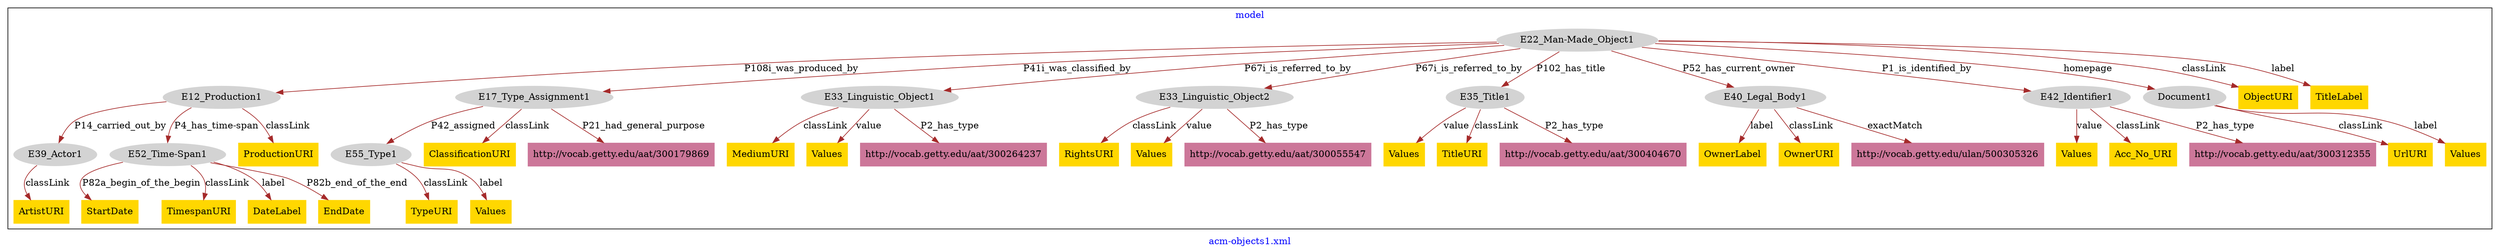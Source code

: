 digraph n0 {
fontcolor="blue"
remincross="true"
label="acm-objects1.xml"
subgraph cluster {
label="model"
n2[style="filled",color="white",fillcolor="lightgray",label="E12_Production1"];
n3[style="filled",color="white",fillcolor="lightgray",label="E39_Actor1"];
n4[style="filled",color="white",fillcolor="lightgray",label="E52_Time-Span1"];
n5[style="filled",color="white",fillcolor="lightgray",label="E17_Type_Assignment1"];
n6[style="filled",color="white",fillcolor="lightgray",label="E55_Type1"];
n7[style="filled",color="white",fillcolor="lightgray",label="E22_Man-Made_Object1"];
n8[style="filled",color="white",fillcolor="lightgray",label="E33_Linguistic_Object1"];
n9[style="filled",color="white",fillcolor="lightgray",label="E33_Linguistic_Object2"];
n10[style="filled",color="white",fillcolor="lightgray",label="E35_Title1"];
n11[style="filled",color="white",fillcolor="lightgray",label="E40_Legal_Body1"];
n12[style="filled",color="white",fillcolor="lightgray",label="E42_Identifier1"];
n13[style="filled",color="white",fillcolor="lightgray",label="Document1"];
n14[shape="plaintext",style="filled",fillcolor="gold",label="UrlURI"];
n15[shape="plaintext",style="filled",fillcolor="gold",label="StartDate"];
n16[shape="plaintext",style="filled",fillcolor="gold",label="RightsURI"];
n17[shape="plaintext",style="filled",fillcolor="gold",label="Values"];
n18[shape="plaintext",style="filled",fillcolor="gold",label="Values"];
n19[shape="plaintext",style="filled",fillcolor="gold",label="ArtistURI"];
n20[shape="plaintext",style="filled",fillcolor="gold",label="ProductionURI"];
n21[shape="plaintext",style="filled",fillcolor="gold",label="OwnerLabel"];
n22[shape="plaintext",style="filled",fillcolor="gold",label="TitleURI"];
n23[shape="plaintext",style="filled",fillcolor="gold",label="OwnerURI"];
n24[shape="plaintext",style="filled",fillcolor="gold",label="TypeURI"];
n25[shape="plaintext",style="filled",fillcolor="gold",label="TimespanURI"];
n26[shape="plaintext",style="filled",fillcolor="gold",label="Values"];
n27[shape="plaintext",style="filled",fillcolor="gold",label="Acc_No_URI"];
n28[shape="plaintext",style="filled",fillcolor="gold",label="Values"];
n29[shape="plaintext",style="filled",fillcolor="gold",label="DateLabel"];
n30[shape="plaintext",style="filled",fillcolor="gold",label="ClassificationURI"];
n31[shape="plaintext",style="filled",fillcolor="gold",label="ObjectURI"];
n32[shape="plaintext",style="filled",fillcolor="gold",label="EndDate"];
n33[shape="plaintext",style="filled",fillcolor="gold",label="MediumURI"];
n34[shape="plaintext",style="filled",fillcolor="gold",label="Values"];
n35[shape="plaintext",style="filled",fillcolor="gold",label="Values"];
n36[shape="plaintext",style="filled",fillcolor="gold",label="TitleLabel"];
n37[shape="plaintext",style="filled",fillcolor="#CC7799",label="http://vocab.getty.edu/aat/300404670"];
n38[shape="plaintext",style="filled",fillcolor="#CC7799",label="http://vocab.getty.edu/ulan/500305326"];
n39[shape="plaintext",style="filled",fillcolor="#CC7799",label="http://vocab.getty.edu/aat/300312355"];
n40[shape="plaintext",style="filled",fillcolor="#CC7799",label="http://vocab.getty.edu/aat/300055547"];
n41[shape="plaintext",style="filled",fillcolor="#CC7799",label="http://vocab.getty.edu/aat/300179869"];
n42[shape="plaintext",style="filled",fillcolor="#CC7799",label="http://vocab.getty.edu/aat/300264237"];
}
n2 -> n3[color="brown",fontcolor="black",label="P14_carried_out_by"]
n2 -> n4[color="brown",fontcolor="black",label="P4_has_time-span"]
n5 -> n6[color="brown",fontcolor="black",label="P42_assigned"]
n7 -> n2[color="brown",fontcolor="black",label="P108i_was_produced_by"]
n7 -> n5[color="brown",fontcolor="black",label="P41i_was_classified_by"]
n7 -> n8[color="brown",fontcolor="black",label="P67i_is_referred_to_by"]
n7 -> n9[color="brown",fontcolor="black",label="P67i_is_referred_to_by"]
n7 -> n10[color="brown",fontcolor="black",label="P102_has_title"]
n7 -> n11[color="brown",fontcolor="black",label="P52_has_current_owner"]
n7 -> n12[color="brown",fontcolor="black",label="P1_is_identified_by"]
n7 -> n13[color="brown",fontcolor="black",label="homepage"]
n13 -> n14[color="brown",fontcolor="black",label="classLink"]
n4 -> n15[color="brown",fontcolor="black",label="P82a_begin_of_the_begin"]
n9 -> n16[color="brown",fontcolor="black",label="classLink"]
n9 -> n17[color="brown",fontcolor="black",label="value"]
n10 -> n18[color="brown",fontcolor="black",label="value"]
n3 -> n19[color="brown",fontcolor="black",label="classLink"]
n2 -> n20[color="brown",fontcolor="black",label="classLink"]
n11 -> n21[color="brown",fontcolor="black",label="label"]
n10 -> n22[color="brown",fontcolor="black",label="classLink"]
n11 -> n23[color="brown",fontcolor="black",label="classLink"]
n6 -> n24[color="brown",fontcolor="black",label="classLink"]
n4 -> n25[color="brown",fontcolor="black",label="classLink"]
n12 -> n26[color="brown",fontcolor="black",label="value"]
n12 -> n27[color="brown",fontcolor="black",label="classLink"]
n6 -> n28[color="brown",fontcolor="black",label="label"]
n4 -> n29[color="brown",fontcolor="black",label="label"]
n5 -> n30[color="brown",fontcolor="black",label="classLink"]
n7 -> n31[color="brown",fontcolor="black",label="classLink"]
n4 -> n32[color="brown",fontcolor="black",label="P82b_end_of_the_end"]
n8 -> n33[color="brown",fontcolor="black",label="classLink"]
n8 -> n34[color="brown",fontcolor="black",label="value"]
n13 -> n35[color="brown",fontcolor="black",label="label"]
n7 -> n36[color="brown",fontcolor="black",label="label"]
n10 -> n37[color="brown",fontcolor="black",label="P2_has_type"]
n11 -> n38[color="brown",fontcolor="black",label="exactMatch"]
n12 -> n39[color="brown",fontcolor="black",label="P2_has_type"]
n9 -> n40[color="brown",fontcolor="black",label="P2_has_type"]
n5 -> n41[color="brown",fontcolor="black",label="P21_had_general_purpose"]
n8 -> n42[color="brown",fontcolor="black",label="P2_has_type"]
}

